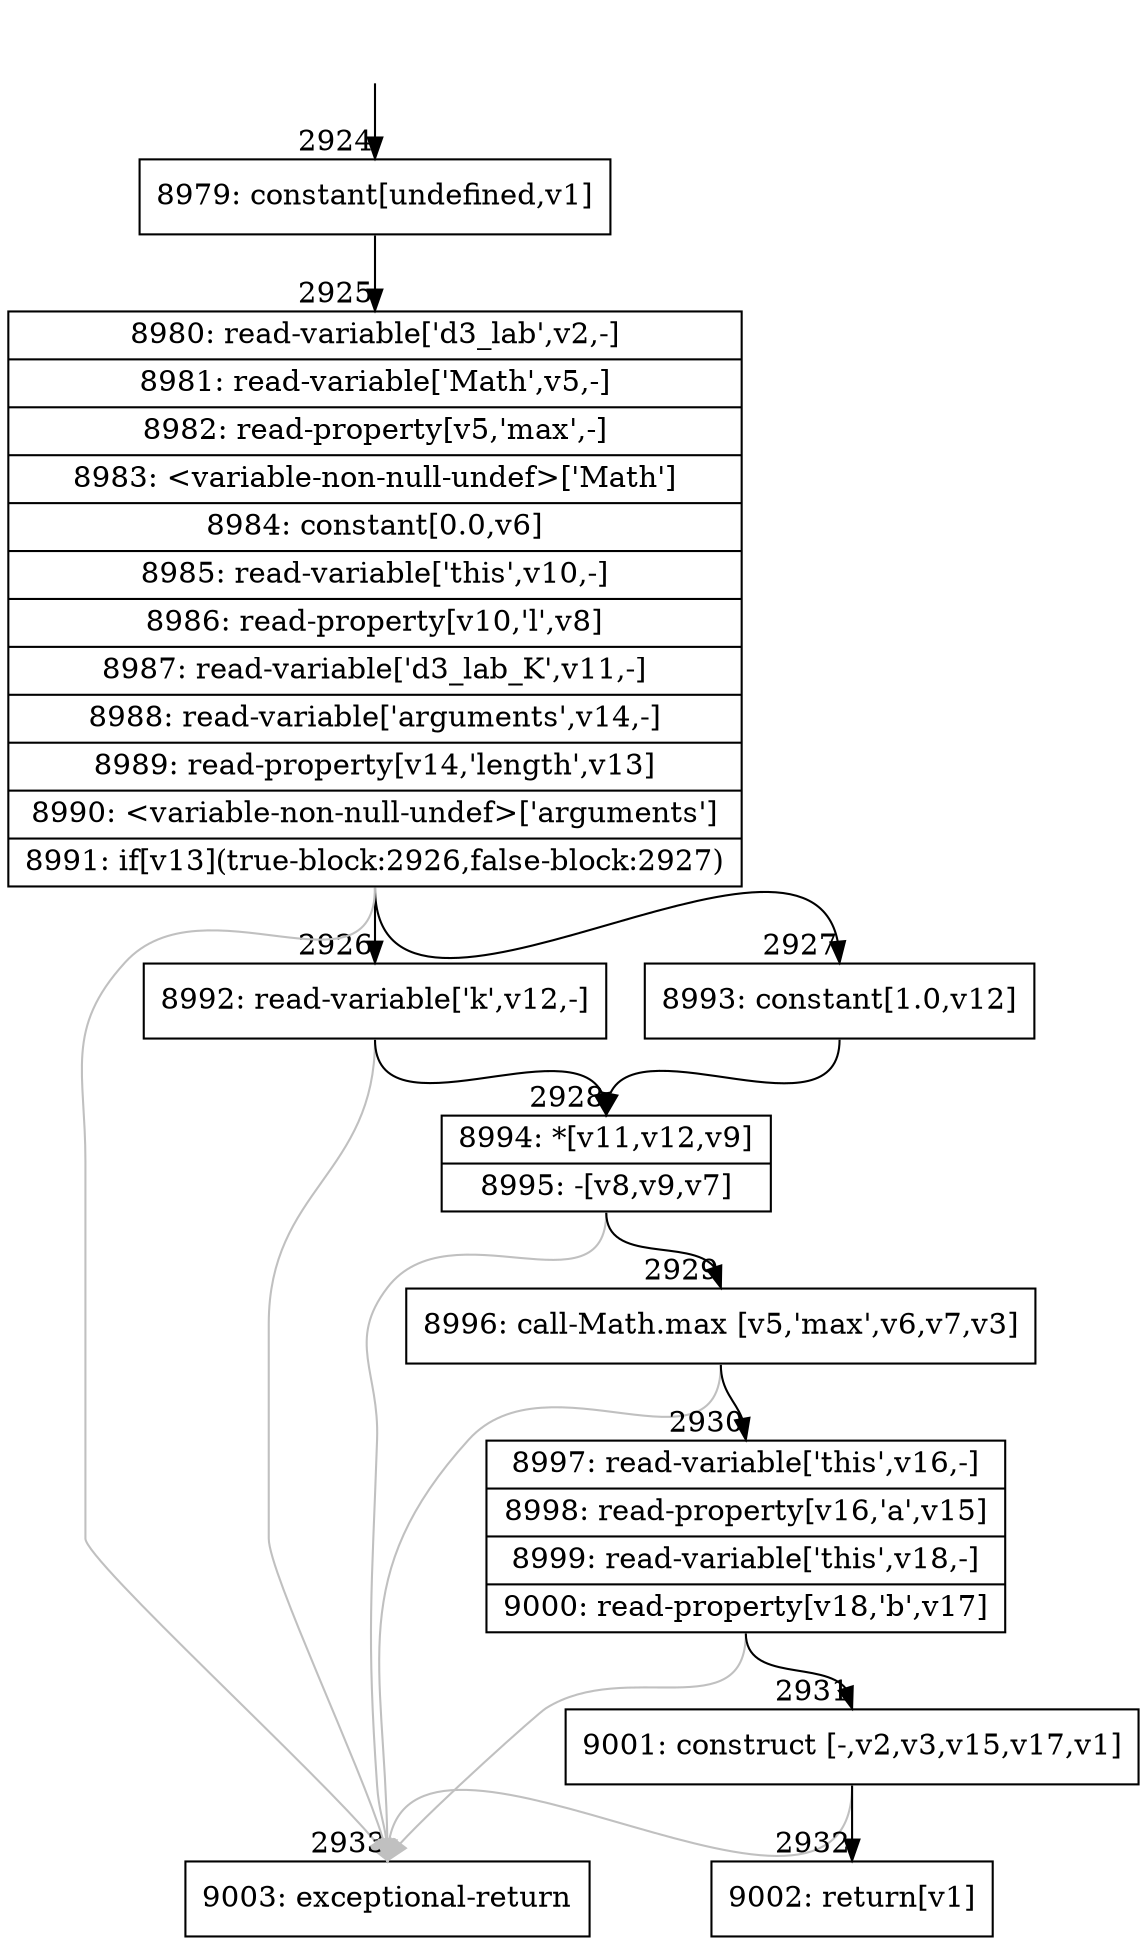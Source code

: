 digraph {
rankdir="TD"
BB_entry275[shape=none,label=""];
BB_entry275 -> BB2924 [tailport=s, headport=n, headlabel="    2924"]
BB2924 [shape=record label="{8979: constant[undefined,v1]}" ] 
BB2924 -> BB2925 [tailport=s, headport=n, headlabel="      2925"]
BB2925 [shape=record label="{8980: read-variable['d3_lab',v2,-]|8981: read-variable['Math',v5,-]|8982: read-property[v5,'max',-]|8983: \<variable-non-null-undef\>['Math']|8984: constant[0.0,v6]|8985: read-variable['this',v10,-]|8986: read-property[v10,'l',v8]|8987: read-variable['d3_lab_K',v11,-]|8988: read-variable['arguments',v14,-]|8989: read-property[v14,'length',v13]|8990: \<variable-non-null-undef\>['arguments']|8991: if[v13](true-block:2926,false-block:2927)}" ] 
BB2925 -> BB2926 [tailport=s, headport=n, headlabel="      2926"]
BB2925 -> BB2927 [tailport=s, headport=n, headlabel="      2927"]
BB2925 -> BB2933 [tailport=s, headport=n, color=gray, headlabel="      2933"]
BB2926 [shape=record label="{8992: read-variable['k',v12,-]}" ] 
BB2926 -> BB2928 [tailport=s, headport=n, headlabel="      2928"]
BB2926 -> BB2933 [tailport=s, headport=n, color=gray]
BB2927 [shape=record label="{8993: constant[1.0,v12]}" ] 
BB2927 -> BB2928 [tailport=s, headport=n]
BB2928 [shape=record label="{8994: *[v11,v12,v9]|8995: -[v8,v9,v7]}" ] 
BB2928 -> BB2929 [tailport=s, headport=n, headlabel="      2929"]
BB2928 -> BB2933 [tailport=s, headport=n, color=gray]
BB2929 [shape=record label="{8996: call-Math.max [v5,'max',v6,v7,v3]}" ] 
BB2929 -> BB2930 [tailport=s, headport=n, headlabel="      2930"]
BB2929 -> BB2933 [tailport=s, headport=n, color=gray]
BB2930 [shape=record label="{8997: read-variable['this',v16,-]|8998: read-property[v16,'a',v15]|8999: read-variable['this',v18,-]|9000: read-property[v18,'b',v17]}" ] 
BB2930 -> BB2931 [tailport=s, headport=n, headlabel="      2931"]
BB2930 -> BB2933 [tailport=s, headport=n, color=gray]
BB2931 [shape=record label="{9001: construct [-,v2,v3,v15,v17,v1]}" ] 
BB2931 -> BB2932 [tailport=s, headport=n, headlabel="      2932"]
BB2931 -> BB2933 [tailport=s, headport=n, color=gray]
BB2932 [shape=record label="{9002: return[v1]}" ] 
BB2933 [shape=record label="{9003: exceptional-return}" ] 
//#$~ 1644
}
